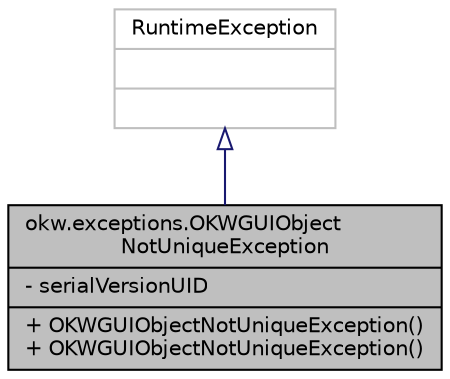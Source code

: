 digraph "okw.exceptions.OKWGUIObjectNotUniqueException"
{
 // INTERACTIVE_SVG=YES
 // LATEX_PDF_SIZE
  edge [fontname="Helvetica",fontsize="10",labelfontname="Helvetica",labelfontsize="10"];
  node [fontname="Helvetica",fontsize="10",shape=record];
  Node1 [label="{okw.exceptions.OKWGUIObject\lNotUniqueException\n|- serialVersionUID\l|+ OKWGUIObjectNotUniqueException()\l+ OKWGUIObjectNotUniqueException()\l}",height=0.2,width=0.4,color="black", fillcolor="grey75", style="filled", fontcolor="black",tooltip="Diese Ausnahme wird ausgelöst, wenn mehr als ein GUI-Objekt zum gegeben Lokator gefunden wird."];
  Node2 -> Node1 [dir="back",color="midnightblue",fontsize="10",style="solid",arrowtail="onormal",fontname="Helvetica"];
  Node2 [label="{RuntimeException\n||}",height=0.2,width=0.4,color="grey75", fillcolor="white", style="filled",tooltip=" "];
}
